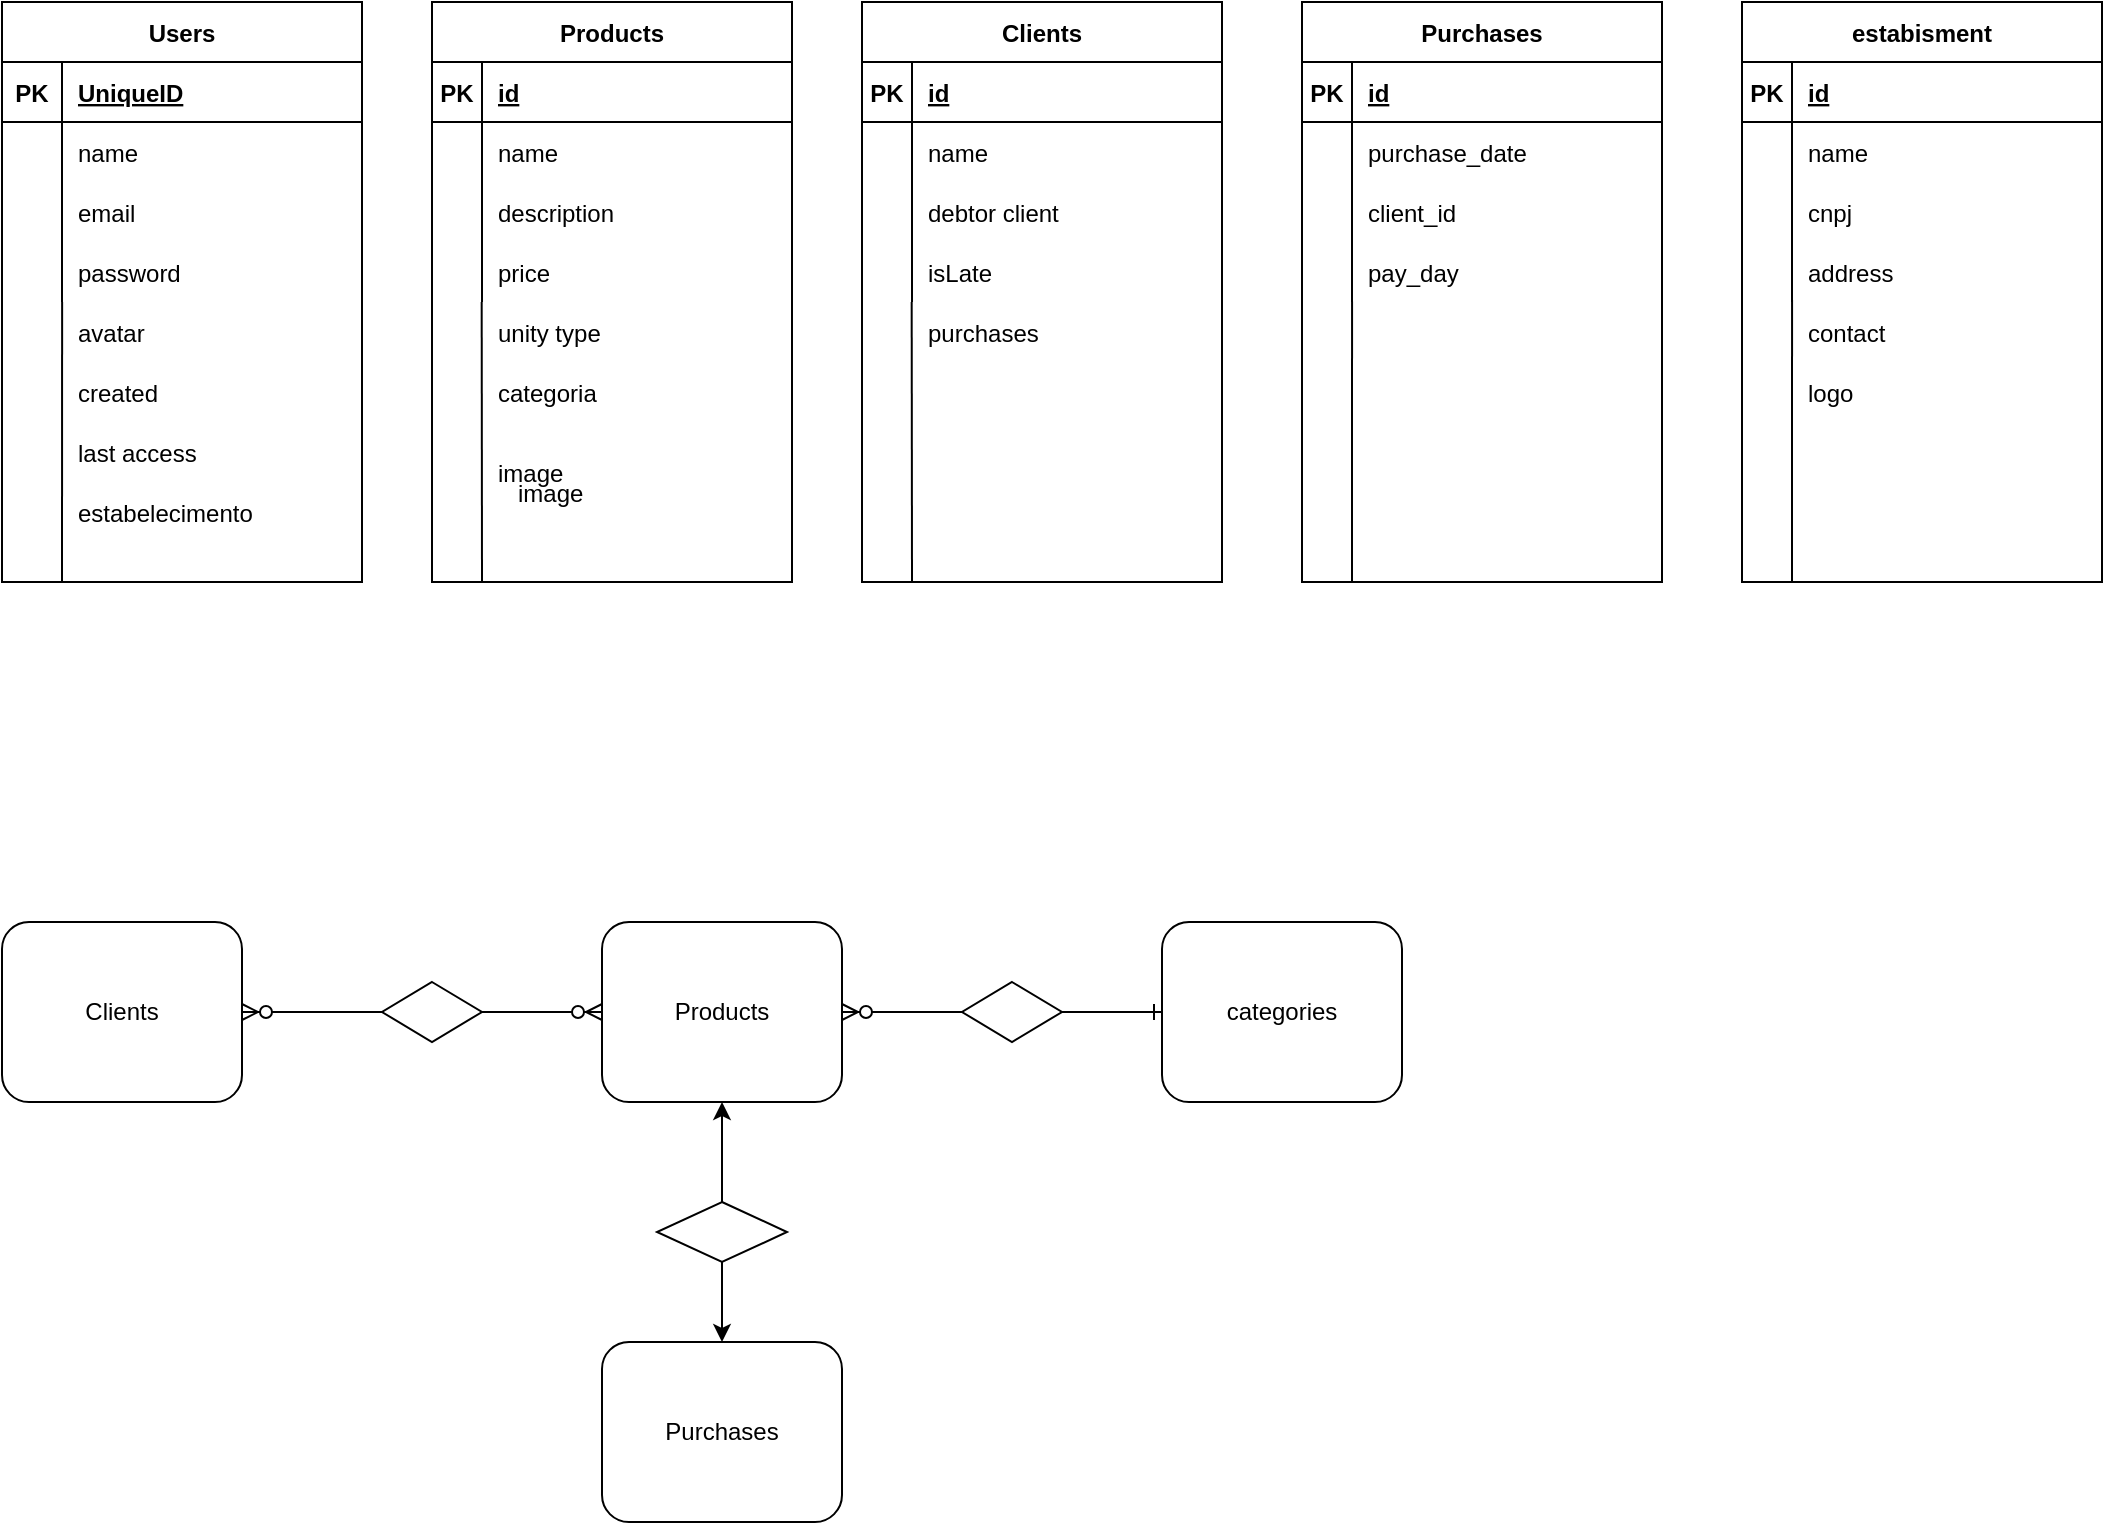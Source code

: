 <mxfile version="17.4.0" type="github">
  <diagram id="A84ny9aG7_mj4CdNk2ZR" name="Page-1">
    <mxGraphModel dx="496" dy="274" grid="1" gridSize="10" guides="1" tooltips="1" connect="1" arrows="1" fold="1" page="1" pageScale="1" pageWidth="850" pageHeight="1100" math="0" shadow="0">
      <root>
        <mxCell id="0" />
        <mxCell id="1" parent="0" />
        <mxCell id="QFmkWgUeq-Is6rvsLXXZ-1" value="Users" style="shape=table;startSize=30;container=1;collapsible=1;childLayout=tableLayout;fixedRows=1;rowLines=0;fontStyle=1;align=center;resizeLast=1;" vertex="1" parent="1">
          <mxGeometry x="120" y="70" width="180" height="290" as="geometry" />
        </mxCell>
        <mxCell id="QFmkWgUeq-Is6rvsLXXZ-2" value="" style="shape=tableRow;horizontal=0;startSize=0;swimlaneHead=0;swimlaneBody=0;fillColor=none;collapsible=0;dropTarget=0;points=[[0,0.5],[1,0.5]];portConstraint=eastwest;top=0;left=0;right=0;bottom=1;" vertex="1" parent="QFmkWgUeq-Is6rvsLXXZ-1">
          <mxGeometry y="30" width="180" height="30" as="geometry" />
        </mxCell>
        <mxCell id="QFmkWgUeq-Is6rvsLXXZ-3" value="PK" style="shape=partialRectangle;connectable=0;fillColor=none;top=0;left=0;bottom=0;right=0;fontStyle=1;overflow=hidden;" vertex="1" parent="QFmkWgUeq-Is6rvsLXXZ-2">
          <mxGeometry width="30" height="30" as="geometry">
            <mxRectangle width="30" height="30" as="alternateBounds" />
          </mxGeometry>
        </mxCell>
        <mxCell id="QFmkWgUeq-Is6rvsLXXZ-4" value="UniqueID" style="shape=partialRectangle;connectable=0;fillColor=none;top=0;left=0;bottom=0;right=0;align=left;spacingLeft=6;fontStyle=5;overflow=hidden;" vertex="1" parent="QFmkWgUeq-Is6rvsLXXZ-2">
          <mxGeometry x="30" width="150" height="30" as="geometry">
            <mxRectangle width="150" height="30" as="alternateBounds" />
          </mxGeometry>
        </mxCell>
        <mxCell id="QFmkWgUeq-Is6rvsLXXZ-5" value="" style="shape=tableRow;horizontal=0;startSize=0;swimlaneHead=0;swimlaneBody=0;fillColor=none;collapsible=0;dropTarget=0;points=[[0,0.5],[1,0.5]];portConstraint=eastwest;top=0;left=0;right=0;bottom=0;" vertex="1" parent="QFmkWgUeq-Is6rvsLXXZ-1">
          <mxGeometry y="60" width="180" height="30" as="geometry" />
        </mxCell>
        <mxCell id="QFmkWgUeq-Is6rvsLXXZ-6" value="" style="shape=partialRectangle;connectable=0;fillColor=none;top=0;left=0;bottom=0;right=0;editable=1;overflow=hidden;" vertex="1" parent="QFmkWgUeq-Is6rvsLXXZ-5">
          <mxGeometry width="30" height="30" as="geometry">
            <mxRectangle width="30" height="30" as="alternateBounds" />
          </mxGeometry>
        </mxCell>
        <mxCell id="QFmkWgUeq-Is6rvsLXXZ-7" value="name" style="shape=partialRectangle;connectable=0;fillColor=none;top=0;left=0;bottom=0;right=0;align=left;spacingLeft=6;overflow=hidden;" vertex="1" parent="QFmkWgUeq-Is6rvsLXXZ-5">
          <mxGeometry x="30" width="150" height="30" as="geometry">
            <mxRectangle width="150" height="30" as="alternateBounds" />
          </mxGeometry>
        </mxCell>
        <mxCell id="QFmkWgUeq-Is6rvsLXXZ-8" value="" style="shape=tableRow;horizontal=0;startSize=0;swimlaneHead=0;swimlaneBody=0;fillColor=none;collapsible=0;dropTarget=0;points=[[0,0.5],[1,0.5]];portConstraint=eastwest;top=0;left=0;right=0;bottom=0;" vertex="1" parent="QFmkWgUeq-Is6rvsLXXZ-1">
          <mxGeometry y="90" width="180" height="30" as="geometry" />
        </mxCell>
        <mxCell id="QFmkWgUeq-Is6rvsLXXZ-9" value="" style="shape=partialRectangle;connectable=0;fillColor=none;top=0;left=0;bottom=0;right=0;editable=1;overflow=hidden;" vertex="1" parent="QFmkWgUeq-Is6rvsLXXZ-8">
          <mxGeometry width="30" height="30" as="geometry">
            <mxRectangle width="30" height="30" as="alternateBounds" />
          </mxGeometry>
        </mxCell>
        <mxCell id="QFmkWgUeq-Is6rvsLXXZ-10" value="email" style="shape=partialRectangle;connectable=0;fillColor=none;top=0;left=0;bottom=0;right=0;align=left;spacingLeft=6;overflow=hidden;" vertex="1" parent="QFmkWgUeq-Is6rvsLXXZ-8">
          <mxGeometry x="30" width="150" height="30" as="geometry">
            <mxRectangle width="150" height="30" as="alternateBounds" />
          </mxGeometry>
        </mxCell>
        <mxCell id="QFmkWgUeq-Is6rvsLXXZ-11" value="" style="shape=tableRow;horizontal=0;startSize=0;swimlaneHead=0;swimlaneBody=0;fillColor=none;collapsible=0;dropTarget=0;points=[[0,0.5],[1,0.5]];portConstraint=eastwest;top=0;left=0;right=0;bottom=0;" vertex="1" parent="QFmkWgUeq-Is6rvsLXXZ-1">
          <mxGeometry y="120" width="180" height="30" as="geometry" />
        </mxCell>
        <mxCell id="QFmkWgUeq-Is6rvsLXXZ-12" value="" style="shape=partialRectangle;connectable=0;fillColor=none;top=0;left=0;bottom=0;right=0;editable=1;overflow=hidden;" vertex="1" parent="QFmkWgUeq-Is6rvsLXXZ-11">
          <mxGeometry width="30" height="30" as="geometry">
            <mxRectangle width="30" height="30" as="alternateBounds" />
          </mxGeometry>
        </mxCell>
        <mxCell id="QFmkWgUeq-Is6rvsLXXZ-13" value="password" style="shape=partialRectangle;connectable=0;fillColor=none;top=0;left=0;bottom=0;right=0;align=left;spacingLeft=6;overflow=hidden;" vertex="1" parent="QFmkWgUeq-Is6rvsLXXZ-11">
          <mxGeometry x="30" width="150" height="30" as="geometry">
            <mxRectangle width="150" height="30" as="alternateBounds" />
          </mxGeometry>
        </mxCell>
        <mxCell id="QFmkWgUeq-Is6rvsLXXZ-14" value="Products" style="shape=table;startSize=30;container=1;collapsible=1;childLayout=tableLayout;fixedRows=1;rowLines=0;fontStyle=1;align=center;resizeLast=1;" vertex="1" parent="1">
          <mxGeometry x="335" y="70" width="180" height="290.0" as="geometry" />
        </mxCell>
        <mxCell id="QFmkWgUeq-Is6rvsLXXZ-15" value="" style="shape=tableRow;horizontal=0;startSize=0;swimlaneHead=0;swimlaneBody=0;fillColor=none;collapsible=0;dropTarget=0;points=[[0,0.5],[1,0.5]];portConstraint=eastwest;top=0;left=0;right=0;bottom=1;" vertex="1" parent="QFmkWgUeq-Is6rvsLXXZ-14">
          <mxGeometry y="30" width="180" height="30" as="geometry" />
        </mxCell>
        <mxCell id="QFmkWgUeq-Is6rvsLXXZ-16" value="PK" style="shape=partialRectangle;connectable=0;fillColor=none;top=0;left=0;bottom=0;right=0;fontStyle=1;overflow=hidden;" vertex="1" parent="QFmkWgUeq-Is6rvsLXXZ-15">
          <mxGeometry width="25" height="30" as="geometry">
            <mxRectangle width="25" height="30" as="alternateBounds" />
          </mxGeometry>
        </mxCell>
        <mxCell id="QFmkWgUeq-Is6rvsLXXZ-17" value="id" style="shape=partialRectangle;connectable=0;fillColor=none;top=0;left=0;bottom=0;right=0;align=left;spacingLeft=6;fontStyle=5;overflow=hidden;" vertex="1" parent="QFmkWgUeq-Is6rvsLXXZ-15">
          <mxGeometry x="25" width="155" height="30" as="geometry">
            <mxRectangle width="155" height="30" as="alternateBounds" />
          </mxGeometry>
        </mxCell>
        <mxCell id="QFmkWgUeq-Is6rvsLXXZ-18" value="" style="shape=tableRow;horizontal=0;startSize=0;swimlaneHead=0;swimlaneBody=0;fillColor=none;collapsible=0;dropTarget=0;points=[[0,0.5],[1,0.5]];portConstraint=eastwest;top=0;left=0;right=0;bottom=0;" vertex="1" parent="QFmkWgUeq-Is6rvsLXXZ-14">
          <mxGeometry y="60" width="180" height="30" as="geometry" />
        </mxCell>
        <mxCell id="QFmkWgUeq-Is6rvsLXXZ-19" value="" style="shape=partialRectangle;connectable=0;fillColor=none;top=0;left=0;bottom=0;right=0;editable=1;overflow=hidden;" vertex="1" parent="QFmkWgUeq-Is6rvsLXXZ-18">
          <mxGeometry width="25" height="30" as="geometry">
            <mxRectangle width="25" height="30" as="alternateBounds" />
          </mxGeometry>
        </mxCell>
        <mxCell id="QFmkWgUeq-Is6rvsLXXZ-20" value="name" style="shape=partialRectangle;connectable=0;fillColor=none;top=0;left=0;bottom=0;right=0;align=left;spacingLeft=6;overflow=hidden;" vertex="1" parent="QFmkWgUeq-Is6rvsLXXZ-18">
          <mxGeometry x="25" width="155" height="30" as="geometry">
            <mxRectangle width="155" height="30" as="alternateBounds" />
          </mxGeometry>
        </mxCell>
        <mxCell id="QFmkWgUeq-Is6rvsLXXZ-21" value="" style="shape=tableRow;horizontal=0;startSize=0;swimlaneHead=0;swimlaneBody=0;fillColor=none;collapsible=0;dropTarget=0;points=[[0,0.5],[1,0.5]];portConstraint=eastwest;top=0;left=0;right=0;bottom=0;" vertex="1" parent="QFmkWgUeq-Is6rvsLXXZ-14">
          <mxGeometry y="90" width="180" height="30" as="geometry" />
        </mxCell>
        <mxCell id="QFmkWgUeq-Is6rvsLXXZ-22" value="" style="shape=partialRectangle;connectable=0;fillColor=none;top=0;left=0;bottom=0;right=0;editable=1;overflow=hidden;" vertex="1" parent="QFmkWgUeq-Is6rvsLXXZ-21">
          <mxGeometry width="25" height="30" as="geometry">
            <mxRectangle width="25" height="30" as="alternateBounds" />
          </mxGeometry>
        </mxCell>
        <mxCell id="QFmkWgUeq-Is6rvsLXXZ-23" value="description" style="shape=partialRectangle;connectable=0;fillColor=none;top=0;left=0;bottom=0;right=0;align=left;spacingLeft=6;overflow=hidden;" vertex="1" parent="QFmkWgUeq-Is6rvsLXXZ-21">
          <mxGeometry x="25" width="155" height="30" as="geometry">
            <mxRectangle width="155" height="30" as="alternateBounds" />
          </mxGeometry>
        </mxCell>
        <mxCell id="QFmkWgUeq-Is6rvsLXXZ-24" value="" style="shape=tableRow;horizontal=0;startSize=0;swimlaneHead=0;swimlaneBody=0;fillColor=none;collapsible=0;dropTarget=0;points=[[0,0.5],[1,0.5]];portConstraint=eastwest;top=0;left=0;right=0;bottom=0;" vertex="1" parent="QFmkWgUeq-Is6rvsLXXZ-14">
          <mxGeometry y="120" width="180" height="30" as="geometry" />
        </mxCell>
        <mxCell id="QFmkWgUeq-Is6rvsLXXZ-25" value="" style="shape=partialRectangle;connectable=0;fillColor=none;top=0;left=0;bottom=0;right=0;editable=1;overflow=hidden;" vertex="1" parent="QFmkWgUeq-Is6rvsLXXZ-24">
          <mxGeometry width="25" height="30" as="geometry">
            <mxRectangle width="25" height="30" as="alternateBounds" />
          </mxGeometry>
        </mxCell>
        <mxCell id="QFmkWgUeq-Is6rvsLXXZ-26" value="price" style="shape=partialRectangle;connectable=0;fillColor=none;top=0;left=0;bottom=0;right=0;align=left;spacingLeft=6;overflow=hidden;" vertex="1" parent="QFmkWgUeq-Is6rvsLXXZ-24">
          <mxGeometry x="25" width="155" height="30" as="geometry">
            <mxRectangle width="155" height="30" as="alternateBounds" />
          </mxGeometry>
        </mxCell>
        <mxCell id="QFmkWgUeq-Is6rvsLXXZ-40" value="" style="endArrow=none;html=1;rounded=0;entryX=0.167;entryY=1;entryDx=0;entryDy=0;entryPerimeter=0;" edge="1" parent="1" target="QFmkWgUeq-Is6rvsLXXZ-11">
          <mxGeometry width="50" height="50" relative="1" as="geometry">
            <mxPoint x="150" y="360" as="sourcePoint" />
            <mxPoint x="180" y="230" as="targetPoint" />
          </mxGeometry>
        </mxCell>
        <mxCell id="QFmkWgUeq-Is6rvsLXXZ-68" value="avatar" style="shape=partialRectangle;connectable=0;fillColor=none;top=0;left=0;bottom=0;right=0;align=left;spacingLeft=6;overflow=hidden;" vertex="1" parent="1">
          <mxGeometry x="150" y="220" width="150" height="30" as="geometry">
            <mxRectangle width="150" height="30" as="alternateBounds" />
          </mxGeometry>
        </mxCell>
        <mxCell id="QFmkWgUeq-Is6rvsLXXZ-69" value="created" style="shape=partialRectangle;connectable=0;fillColor=none;top=0;left=0;bottom=0;right=0;align=left;spacingLeft=6;overflow=hidden;" vertex="1" parent="1">
          <mxGeometry x="150" y="250" width="150" height="30" as="geometry">
            <mxRectangle width="150" height="30" as="alternateBounds" />
          </mxGeometry>
        </mxCell>
        <mxCell id="QFmkWgUeq-Is6rvsLXXZ-70" value="last access" style="shape=partialRectangle;connectable=0;fillColor=none;top=0;left=0;bottom=0;right=0;align=left;spacingLeft=6;overflow=hidden;" vertex="1" parent="1">
          <mxGeometry x="150" y="280" width="150" height="30" as="geometry">
            <mxRectangle width="150" height="30" as="alternateBounds" />
          </mxGeometry>
        </mxCell>
        <mxCell id="QFmkWgUeq-Is6rvsLXXZ-71" value="estabelecimento" style="shape=partialRectangle;connectable=0;fillColor=none;top=0;left=0;bottom=0;right=0;align=left;spacingLeft=6;overflow=hidden;" vertex="1" parent="1">
          <mxGeometry x="150" y="310" width="150" height="30" as="geometry">
            <mxRectangle width="150" height="30" as="alternateBounds" />
          </mxGeometry>
        </mxCell>
        <mxCell id="QFmkWgUeq-Is6rvsLXXZ-73" value="" style="endArrow=none;html=1;rounded=0;entryX=0.138;entryY=1;entryDx=0;entryDy=0;entryPerimeter=0;" edge="1" parent="1" target="QFmkWgUeq-Is6rvsLXXZ-24">
          <mxGeometry width="50" height="50" relative="1" as="geometry">
            <mxPoint x="360" y="360" as="sourcePoint" />
            <mxPoint x="550" y="240" as="targetPoint" />
          </mxGeometry>
        </mxCell>
        <mxCell id="QFmkWgUeq-Is6rvsLXXZ-74" value="unity type" style="shape=partialRectangle;connectable=0;fillColor=none;top=0;left=0;bottom=0;right=0;align=left;spacingLeft=6;overflow=hidden;" vertex="1" parent="1">
          <mxGeometry x="360" y="220" width="155" height="30" as="geometry">
            <mxRectangle width="155" height="30" as="alternateBounds" />
          </mxGeometry>
        </mxCell>
        <mxCell id="QFmkWgUeq-Is6rvsLXXZ-75" value="categoria" style="shape=partialRectangle;connectable=0;fillColor=none;top=0;left=0;bottom=0;right=0;align=left;spacingLeft=6;overflow=hidden;" vertex="1" parent="1">
          <mxGeometry x="360" y="250" width="155" height="30" as="geometry">
            <mxRectangle width="155" height="30" as="alternateBounds" />
          </mxGeometry>
        </mxCell>
        <mxCell id="QFmkWgUeq-Is6rvsLXXZ-76" value="image" style="shape=partialRectangle;connectable=0;fillColor=none;top=0;left=0;bottom=0;right=0;align=left;spacingLeft=6;overflow=hidden;" vertex="1" parent="1">
          <mxGeometry x="360" y="290" width="155" height="30" as="geometry">
            <mxRectangle width="155" height="30" as="alternateBounds" />
          </mxGeometry>
        </mxCell>
        <mxCell id="QFmkWgUeq-Is6rvsLXXZ-78" value="Clients" style="shape=table;startSize=30;container=1;collapsible=1;childLayout=tableLayout;fixedRows=1;rowLines=0;fontStyle=1;align=center;resizeLast=1;" vertex="1" parent="1">
          <mxGeometry x="550" y="70" width="180" height="290.0" as="geometry" />
        </mxCell>
        <mxCell id="QFmkWgUeq-Is6rvsLXXZ-79" value="" style="shape=tableRow;horizontal=0;startSize=0;swimlaneHead=0;swimlaneBody=0;fillColor=none;collapsible=0;dropTarget=0;points=[[0,0.5],[1,0.5]];portConstraint=eastwest;top=0;left=0;right=0;bottom=1;" vertex="1" parent="QFmkWgUeq-Is6rvsLXXZ-78">
          <mxGeometry y="30" width="180" height="30" as="geometry" />
        </mxCell>
        <mxCell id="QFmkWgUeq-Is6rvsLXXZ-80" value="PK" style="shape=partialRectangle;connectable=0;fillColor=none;top=0;left=0;bottom=0;right=0;fontStyle=1;overflow=hidden;" vertex="1" parent="QFmkWgUeq-Is6rvsLXXZ-79">
          <mxGeometry width="25" height="30" as="geometry">
            <mxRectangle width="25" height="30" as="alternateBounds" />
          </mxGeometry>
        </mxCell>
        <mxCell id="QFmkWgUeq-Is6rvsLXXZ-81" value="id" style="shape=partialRectangle;connectable=0;fillColor=none;top=0;left=0;bottom=0;right=0;align=left;spacingLeft=6;fontStyle=5;overflow=hidden;" vertex="1" parent="QFmkWgUeq-Is6rvsLXXZ-79">
          <mxGeometry x="25" width="155" height="30" as="geometry">
            <mxRectangle width="155" height="30" as="alternateBounds" />
          </mxGeometry>
        </mxCell>
        <mxCell id="QFmkWgUeq-Is6rvsLXXZ-82" value="" style="shape=tableRow;horizontal=0;startSize=0;swimlaneHead=0;swimlaneBody=0;fillColor=none;collapsible=0;dropTarget=0;points=[[0,0.5],[1,0.5]];portConstraint=eastwest;top=0;left=0;right=0;bottom=0;" vertex="1" parent="QFmkWgUeq-Is6rvsLXXZ-78">
          <mxGeometry y="60" width="180" height="30" as="geometry" />
        </mxCell>
        <mxCell id="QFmkWgUeq-Is6rvsLXXZ-83" value="" style="shape=partialRectangle;connectable=0;fillColor=none;top=0;left=0;bottom=0;right=0;editable=1;overflow=hidden;" vertex="1" parent="QFmkWgUeq-Is6rvsLXXZ-82">
          <mxGeometry width="25" height="30" as="geometry">
            <mxRectangle width="25" height="30" as="alternateBounds" />
          </mxGeometry>
        </mxCell>
        <mxCell id="QFmkWgUeq-Is6rvsLXXZ-84" value="name" style="shape=partialRectangle;connectable=0;fillColor=none;top=0;left=0;bottom=0;right=0;align=left;spacingLeft=6;overflow=hidden;" vertex="1" parent="QFmkWgUeq-Is6rvsLXXZ-82">
          <mxGeometry x="25" width="155" height="30" as="geometry">
            <mxRectangle width="155" height="30" as="alternateBounds" />
          </mxGeometry>
        </mxCell>
        <mxCell id="QFmkWgUeq-Is6rvsLXXZ-85" value="" style="shape=tableRow;horizontal=0;startSize=0;swimlaneHead=0;swimlaneBody=0;fillColor=none;collapsible=0;dropTarget=0;points=[[0,0.5],[1,0.5]];portConstraint=eastwest;top=0;left=0;right=0;bottom=0;" vertex="1" parent="QFmkWgUeq-Is6rvsLXXZ-78">
          <mxGeometry y="90" width="180" height="30" as="geometry" />
        </mxCell>
        <mxCell id="QFmkWgUeq-Is6rvsLXXZ-86" value="" style="shape=partialRectangle;connectable=0;fillColor=none;top=0;left=0;bottom=0;right=0;editable=1;overflow=hidden;" vertex="1" parent="QFmkWgUeq-Is6rvsLXXZ-85">
          <mxGeometry width="25" height="30" as="geometry">
            <mxRectangle width="25" height="30" as="alternateBounds" />
          </mxGeometry>
        </mxCell>
        <mxCell id="QFmkWgUeq-Is6rvsLXXZ-87" value="debtor client" style="shape=partialRectangle;connectable=0;fillColor=none;top=0;left=0;bottom=0;right=0;align=left;spacingLeft=6;overflow=hidden;" vertex="1" parent="QFmkWgUeq-Is6rvsLXXZ-85">
          <mxGeometry x="25" width="155" height="30" as="geometry">
            <mxRectangle width="155" height="30" as="alternateBounds" />
          </mxGeometry>
        </mxCell>
        <mxCell id="QFmkWgUeq-Is6rvsLXXZ-88" value="" style="shape=tableRow;horizontal=0;startSize=0;swimlaneHead=0;swimlaneBody=0;fillColor=none;collapsible=0;dropTarget=0;points=[[0,0.5],[1,0.5]];portConstraint=eastwest;top=0;left=0;right=0;bottom=0;" vertex="1" parent="QFmkWgUeq-Is6rvsLXXZ-78">
          <mxGeometry y="120" width="180" height="30" as="geometry" />
        </mxCell>
        <mxCell id="QFmkWgUeq-Is6rvsLXXZ-89" value="" style="shape=partialRectangle;connectable=0;fillColor=none;top=0;left=0;bottom=0;right=0;editable=1;overflow=hidden;" vertex="1" parent="QFmkWgUeq-Is6rvsLXXZ-88">
          <mxGeometry width="25" height="30" as="geometry">
            <mxRectangle width="25" height="30" as="alternateBounds" />
          </mxGeometry>
        </mxCell>
        <mxCell id="QFmkWgUeq-Is6rvsLXXZ-90" value="isLate" style="shape=partialRectangle;connectable=0;fillColor=none;top=0;left=0;bottom=0;right=0;align=left;spacingLeft=6;overflow=hidden;" vertex="1" parent="QFmkWgUeq-Is6rvsLXXZ-88">
          <mxGeometry x="25" width="155" height="30" as="geometry">
            <mxRectangle width="155" height="30" as="alternateBounds" />
          </mxGeometry>
        </mxCell>
        <mxCell id="QFmkWgUeq-Is6rvsLXXZ-91" value="" style="endArrow=none;html=1;rounded=0;entryX=0.138;entryY=1;entryDx=0;entryDy=0;entryPerimeter=0;" edge="1" parent="1" target="QFmkWgUeq-Is6rvsLXXZ-88">
          <mxGeometry width="50" height="50" relative="1" as="geometry">
            <mxPoint x="575" y="360" as="sourcePoint" />
            <mxPoint x="550" y="240" as="targetPoint" />
          </mxGeometry>
        </mxCell>
        <mxCell id="QFmkWgUeq-Is6rvsLXXZ-92" value="image" style="shape=partialRectangle;connectable=0;fillColor=none;top=0;left=0;bottom=0;right=0;align=left;spacingLeft=6;overflow=hidden;" vertex="1" parent="1">
          <mxGeometry x="370" y="300" width="155" height="30" as="geometry">
            <mxRectangle width="155" height="30" as="alternateBounds" />
          </mxGeometry>
        </mxCell>
        <mxCell id="QFmkWgUeq-Is6rvsLXXZ-95" value="purchases" style="shape=partialRectangle;connectable=0;fillColor=none;top=0;left=0;bottom=0;right=0;align=left;spacingLeft=6;overflow=hidden;" vertex="1" parent="1">
          <mxGeometry x="575" y="220" width="155" height="30" as="geometry">
            <mxRectangle width="155" height="30" as="alternateBounds" />
          </mxGeometry>
        </mxCell>
        <mxCell id="QFmkWgUeq-Is6rvsLXXZ-96" value="Purchases" style="shape=table;startSize=30;container=1;collapsible=1;childLayout=tableLayout;fixedRows=1;rowLines=0;fontStyle=1;align=center;resizeLast=1;" vertex="1" parent="1">
          <mxGeometry x="770" y="70" width="180" height="290.0" as="geometry" />
        </mxCell>
        <mxCell id="QFmkWgUeq-Is6rvsLXXZ-97" value="" style="shape=tableRow;horizontal=0;startSize=0;swimlaneHead=0;swimlaneBody=0;fillColor=none;collapsible=0;dropTarget=0;points=[[0,0.5],[1,0.5]];portConstraint=eastwest;top=0;left=0;right=0;bottom=1;" vertex="1" parent="QFmkWgUeq-Is6rvsLXXZ-96">
          <mxGeometry y="30" width="180" height="30" as="geometry" />
        </mxCell>
        <mxCell id="QFmkWgUeq-Is6rvsLXXZ-98" value="PK" style="shape=partialRectangle;connectable=0;fillColor=none;top=0;left=0;bottom=0;right=0;fontStyle=1;overflow=hidden;" vertex="1" parent="QFmkWgUeq-Is6rvsLXXZ-97">
          <mxGeometry width="25" height="30" as="geometry">
            <mxRectangle width="25" height="30" as="alternateBounds" />
          </mxGeometry>
        </mxCell>
        <mxCell id="QFmkWgUeq-Is6rvsLXXZ-99" value="id" style="shape=partialRectangle;connectable=0;fillColor=none;top=0;left=0;bottom=0;right=0;align=left;spacingLeft=6;fontStyle=5;overflow=hidden;" vertex="1" parent="QFmkWgUeq-Is6rvsLXXZ-97">
          <mxGeometry x="25" width="155" height="30" as="geometry">
            <mxRectangle width="155" height="30" as="alternateBounds" />
          </mxGeometry>
        </mxCell>
        <mxCell id="QFmkWgUeq-Is6rvsLXXZ-100" value="" style="shape=tableRow;horizontal=0;startSize=0;swimlaneHead=0;swimlaneBody=0;fillColor=none;collapsible=0;dropTarget=0;points=[[0,0.5],[1,0.5]];portConstraint=eastwest;top=0;left=0;right=0;bottom=0;" vertex="1" parent="QFmkWgUeq-Is6rvsLXXZ-96">
          <mxGeometry y="60" width="180" height="30" as="geometry" />
        </mxCell>
        <mxCell id="QFmkWgUeq-Is6rvsLXXZ-101" value="" style="shape=partialRectangle;connectable=0;fillColor=none;top=0;left=0;bottom=0;right=0;editable=1;overflow=hidden;" vertex="1" parent="QFmkWgUeq-Is6rvsLXXZ-100">
          <mxGeometry width="25" height="30" as="geometry">
            <mxRectangle width="25" height="30" as="alternateBounds" />
          </mxGeometry>
        </mxCell>
        <mxCell id="QFmkWgUeq-Is6rvsLXXZ-102" value="purchase_date" style="shape=partialRectangle;connectable=0;fillColor=none;top=0;left=0;bottom=0;right=0;align=left;spacingLeft=6;overflow=hidden;" vertex="1" parent="QFmkWgUeq-Is6rvsLXXZ-100">
          <mxGeometry x="25" width="155" height="30" as="geometry">
            <mxRectangle width="155" height="30" as="alternateBounds" />
          </mxGeometry>
        </mxCell>
        <mxCell id="QFmkWgUeq-Is6rvsLXXZ-103" value="" style="shape=tableRow;horizontal=0;startSize=0;swimlaneHead=0;swimlaneBody=0;fillColor=none;collapsible=0;dropTarget=0;points=[[0,0.5],[1,0.5]];portConstraint=eastwest;top=0;left=0;right=0;bottom=0;" vertex="1" parent="QFmkWgUeq-Is6rvsLXXZ-96">
          <mxGeometry y="90" width="180" height="30" as="geometry" />
        </mxCell>
        <mxCell id="QFmkWgUeq-Is6rvsLXXZ-104" value="" style="shape=partialRectangle;connectable=0;fillColor=none;top=0;left=0;bottom=0;right=0;editable=1;overflow=hidden;" vertex="1" parent="QFmkWgUeq-Is6rvsLXXZ-103">
          <mxGeometry width="25" height="30" as="geometry">
            <mxRectangle width="25" height="30" as="alternateBounds" />
          </mxGeometry>
        </mxCell>
        <mxCell id="QFmkWgUeq-Is6rvsLXXZ-105" value="client_id" style="shape=partialRectangle;connectable=0;fillColor=none;top=0;left=0;bottom=0;right=0;align=left;spacingLeft=6;overflow=hidden;" vertex="1" parent="QFmkWgUeq-Is6rvsLXXZ-103">
          <mxGeometry x="25" width="155" height="30" as="geometry">
            <mxRectangle width="155" height="30" as="alternateBounds" />
          </mxGeometry>
        </mxCell>
        <mxCell id="QFmkWgUeq-Is6rvsLXXZ-106" value="" style="shape=tableRow;horizontal=0;startSize=0;swimlaneHead=0;swimlaneBody=0;fillColor=none;collapsible=0;dropTarget=0;points=[[0,0.5],[1,0.5]];portConstraint=eastwest;top=0;left=0;right=0;bottom=0;" vertex="1" parent="QFmkWgUeq-Is6rvsLXXZ-96">
          <mxGeometry y="120" width="180" height="30" as="geometry" />
        </mxCell>
        <mxCell id="QFmkWgUeq-Is6rvsLXXZ-107" value="" style="shape=partialRectangle;connectable=0;fillColor=none;top=0;left=0;bottom=0;right=0;editable=1;overflow=hidden;" vertex="1" parent="QFmkWgUeq-Is6rvsLXXZ-106">
          <mxGeometry width="25" height="30" as="geometry">
            <mxRectangle width="25" height="30" as="alternateBounds" />
          </mxGeometry>
        </mxCell>
        <mxCell id="QFmkWgUeq-Is6rvsLXXZ-108" value="pay_day" style="shape=partialRectangle;connectable=0;fillColor=none;top=0;left=0;bottom=0;right=0;align=left;spacingLeft=6;overflow=hidden;" vertex="1" parent="QFmkWgUeq-Is6rvsLXXZ-106">
          <mxGeometry x="25" width="155" height="30" as="geometry">
            <mxRectangle width="155" height="30" as="alternateBounds" />
          </mxGeometry>
        </mxCell>
        <mxCell id="QFmkWgUeq-Is6rvsLXXZ-109" value="" style="endArrow=none;html=1;rounded=0;entryX=0.139;entryY=0.993;entryDx=0;entryDy=0;entryPerimeter=0;" edge="1" parent="1" target="QFmkWgUeq-Is6rvsLXXZ-106">
          <mxGeometry width="50" height="50" relative="1" as="geometry">
            <mxPoint x="795" y="360" as="sourcePoint" />
            <mxPoint x="790.0" y="220" as="targetPoint" />
          </mxGeometry>
        </mxCell>
        <mxCell id="QFmkWgUeq-Is6rvsLXXZ-110" value="estabisment" style="shape=table;startSize=30;container=1;collapsible=1;childLayout=tableLayout;fixedRows=1;rowLines=0;fontStyle=1;align=center;resizeLast=1;" vertex="1" parent="1">
          <mxGeometry x="990" y="70" width="180" height="290.0" as="geometry" />
        </mxCell>
        <mxCell id="QFmkWgUeq-Is6rvsLXXZ-111" value="" style="shape=tableRow;horizontal=0;startSize=0;swimlaneHead=0;swimlaneBody=0;fillColor=none;collapsible=0;dropTarget=0;points=[[0,0.5],[1,0.5]];portConstraint=eastwest;top=0;left=0;right=0;bottom=1;" vertex="1" parent="QFmkWgUeq-Is6rvsLXXZ-110">
          <mxGeometry y="30" width="180" height="30" as="geometry" />
        </mxCell>
        <mxCell id="QFmkWgUeq-Is6rvsLXXZ-112" value="PK" style="shape=partialRectangle;connectable=0;fillColor=none;top=0;left=0;bottom=0;right=0;fontStyle=1;overflow=hidden;" vertex="1" parent="QFmkWgUeq-Is6rvsLXXZ-111">
          <mxGeometry width="25" height="30" as="geometry">
            <mxRectangle width="25" height="30" as="alternateBounds" />
          </mxGeometry>
        </mxCell>
        <mxCell id="QFmkWgUeq-Is6rvsLXXZ-113" value="id" style="shape=partialRectangle;connectable=0;fillColor=none;top=0;left=0;bottom=0;right=0;align=left;spacingLeft=6;fontStyle=5;overflow=hidden;" vertex="1" parent="QFmkWgUeq-Is6rvsLXXZ-111">
          <mxGeometry x="25" width="155" height="30" as="geometry">
            <mxRectangle width="155" height="30" as="alternateBounds" />
          </mxGeometry>
        </mxCell>
        <mxCell id="QFmkWgUeq-Is6rvsLXXZ-114" value="" style="shape=tableRow;horizontal=0;startSize=0;swimlaneHead=0;swimlaneBody=0;fillColor=none;collapsible=0;dropTarget=0;points=[[0,0.5],[1,0.5]];portConstraint=eastwest;top=0;left=0;right=0;bottom=0;" vertex="1" parent="QFmkWgUeq-Is6rvsLXXZ-110">
          <mxGeometry y="60" width="180" height="30" as="geometry" />
        </mxCell>
        <mxCell id="QFmkWgUeq-Is6rvsLXXZ-115" value="" style="shape=partialRectangle;connectable=0;fillColor=none;top=0;left=0;bottom=0;right=0;editable=1;overflow=hidden;" vertex="1" parent="QFmkWgUeq-Is6rvsLXXZ-114">
          <mxGeometry width="25" height="30" as="geometry">
            <mxRectangle width="25" height="30" as="alternateBounds" />
          </mxGeometry>
        </mxCell>
        <mxCell id="QFmkWgUeq-Is6rvsLXXZ-116" value="name" style="shape=partialRectangle;connectable=0;fillColor=none;top=0;left=0;bottom=0;right=0;align=left;spacingLeft=6;overflow=hidden;" vertex="1" parent="QFmkWgUeq-Is6rvsLXXZ-114">
          <mxGeometry x="25" width="155" height="30" as="geometry">
            <mxRectangle width="155" height="30" as="alternateBounds" />
          </mxGeometry>
        </mxCell>
        <mxCell id="QFmkWgUeq-Is6rvsLXXZ-117" value="" style="shape=tableRow;horizontal=0;startSize=0;swimlaneHead=0;swimlaneBody=0;fillColor=none;collapsible=0;dropTarget=0;points=[[0,0.5],[1,0.5]];portConstraint=eastwest;top=0;left=0;right=0;bottom=0;" vertex="1" parent="QFmkWgUeq-Is6rvsLXXZ-110">
          <mxGeometry y="90" width="180" height="30" as="geometry" />
        </mxCell>
        <mxCell id="QFmkWgUeq-Is6rvsLXXZ-118" value="" style="shape=partialRectangle;connectable=0;fillColor=none;top=0;left=0;bottom=0;right=0;editable=1;overflow=hidden;" vertex="1" parent="QFmkWgUeq-Is6rvsLXXZ-117">
          <mxGeometry width="25" height="30" as="geometry">
            <mxRectangle width="25" height="30" as="alternateBounds" />
          </mxGeometry>
        </mxCell>
        <mxCell id="QFmkWgUeq-Is6rvsLXXZ-119" value="cnpj" style="shape=partialRectangle;connectable=0;fillColor=none;top=0;left=0;bottom=0;right=0;align=left;spacingLeft=6;overflow=hidden;" vertex="1" parent="QFmkWgUeq-Is6rvsLXXZ-117">
          <mxGeometry x="25" width="155" height="30" as="geometry">
            <mxRectangle width="155" height="30" as="alternateBounds" />
          </mxGeometry>
        </mxCell>
        <mxCell id="QFmkWgUeq-Is6rvsLXXZ-120" value="" style="shape=tableRow;horizontal=0;startSize=0;swimlaneHead=0;swimlaneBody=0;fillColor=none;collapsible=0;dropTarget=0;points=[[0,0.5],[1,0.5]];portConstraint=eastwest;top=0;left=0;right=0;bottom=0;" vertex="1" parent="QFmkWgUeq-Is6rvsLXXZ-110">
          <mxGeometry y="120" width="180" height="30" as="geometry" />
        </mxCell>
        <mxCell id="QFmkWgUeq-Is6rvsLXXZ-121" value="" style="shape=partialRectangle;connectable=0;fillColor=none;top=0;left=0;bottom=0;right=0;editable=1;overflow=hidden;" vertex="1" parent="QFmkWgUeq-Is6rvsLXXZ-120">
          <mxGeometry width="25" height="30" as="geometry">
            <mxRectangle width="25" height="30" as="alternateBounds" />
          </mxGeometry>
        </mxCell>
        <mxCell id="QFmkWgUeq-Is6rvsLXXZ-122" value="address" style="shape=partialRectangle;connectable=0;fillColor=none;top=0;left=0;bottom=0;right=0;align=left;spacingLeft=6;overflow=hidden;" vertex="1" parent="QFmkWgUeq-Is6rvsLXXZ-120">
          <mxGeometry x="25" width="155" height="30" as="geometry">
            <mxRectangle width="155" height="30" as="alternateBounds" />
          </mxGeometry>
        </mxCell>
        <mxCell id="QFmkWgUeq-Is6rvsLXXZ-123" value="" style="endArrow=none;html=1;rounded=0;entryX=0.139;entryY=0.967;entryDx=0;entryDy=0;entryPerimeter=0;" edge="1" parent="1" target="QFmkWgUeq-Is6rvsLXXZ-120">
          <mxGeometry width="50" height="50" relative="1" as="geometry">
            <mxPoint x="1015" y="360" as="sourcePoint" />
            <mxPoint x="1010.02" y="219.79" as="targetPoint" />
          </mxGeometry>
        </mxCell>
        <mxCell id="QFmkWgUeq-Is6rvsLXXZ-124" value="contact" style="shape=partialRectangle;connectable=0;fillColor=none;top=0;left=0;bottom=0;right=0;align=left;spacingLeft=6;overflow=hidden;" vertex="1" parent="1">
          <mxGeometry x="1015" y="220" width="155" height="30" as="geometry">
            <mxRectangle width="155" height="30" as="alternateBounds" />
          </mxGeometry>
        </mxCell>
        <mxCell id="QFmkWgUeq-Is6rvsLXXZ-125" value="logo" style="shape=partialRectangle;connectable=0;fillColor=none;top=0;left=0;bottom=0;right=0;align=left;spacingLeft=6;overflow=hidden;" vertex="1" parent="1">
          <mxGeometry x="1015" y="250" width="155" height="30" as="geometry">
            <mxRectangle width="155" height="30" as="alternateBounds" />
          </mxGeometry>
        </mxCell>
        <mxCell id="QFmkWgUeq-Is6rvsLXXZ-127" value="Clients" style="rounded=1;whiteSpace=wrap;html=1;" vertex="1" parent="1">
          <mxGeometry x="120" y="530" width="120" height="90" as="geometry" />
        </mxCell>
        <mxCell id="QFmkWgUeq-Is6rvsLXXZ-128" value="Products" style="rounded=1;whiteSpace=wrap;html=1;" vertex="1" parent="1">
          <mxGeometry x="420" y="530" width="120" height="90" as="geometry" />
        </mxCell>
        <mxCell id="QFmkWgUeq-Is6rvsLXXZ-129" value="" style="rhombus;whiteSpace=wrap;html=1;" vertex="1" parent="1">
          <mxGeometry x="310" y="560" width="50" height="30" as="geometry" />
        </mxCell>
        <mxCell id="QFmkWgUeq-Is6rvsLXXZ-138" value="" style="edgeStyle=entityRelationEdgeStyle;fontSize=12;html=1;endArrow=ERzeroToMany;endFill=1;rounded=0;exitX=1;exitY=0.5;exitDx=0;exitDy=0;entryX=0;entryY=0.5;entryDx=0;entryDy=0;" edge="1" parent="1" source="QFmkWgUeq-Is6rvsLXXZ-129" target="QFmkWgUeq-Is6rvsLXXZ-128">
          <mxGeometry width="100" height="100" relative="1" as="geometry">
            <mxPoint x="310" y="650" as="sourcePoint" />
            <mxPoint x="410" y="550" as="targetPoint" />
          </mxGeometry>
        </mxCell>
        <mxCell id="QFmkWgUeq-Is6rvsLXXZ-139" value="" style="edgeStyle=entityRelationEdgeStyle;fontSize=12;html=1;endArrow=ERzeroToMany;endFill=1;rounded=0;exitX=0;exitY=0.5;exitDx=0;exitDy=0;entryX=1;entryY=0.5;entryDx=0;entryDy=0;" edge="1" parent="1" source="QFmkWgUeq-Is6rvsLXXZ-129" target="QFmkWgUeq-Is6rvsLXXZ-127">
          <mxGeometry width="100" height="100" relative="1" as="geometry">
            <mxPoint x="310" y="620" as="sourcePoint" />
            <mxPoint x="380" y="620" as="targetPoint" />
          </mxGeometry>
        </mxCell>
        <mxCell id="QFmkWgUeq-Is6rvsLXXZ-144" value="categories" style="rounded=1;whiteSpace=wrap;html=1;" vertex="1" parent="1">
          <mxGeometry x="700" y="530" width="120" height="90" as="geometry" />
        </mxCell>
        <mxCell id="QFmkWgUeq-Is6rvsLXXZ-151" value="" style="rhombus;whiteSpace=wrap;html=1;" vertex="1" parent="1">
          <mxGeometry x="600" y="560" width="50" height="30" as="geometry" />
        </mxCell>
        <mxCell id="QFmkWgUeq-Is6rvsLXXZ-152" value="" style="edgeStyle=entityRelationEdgeStyle;fontSize=12;html=1;endArrow=ERzeroToMany;endFill=1;rounded=0;exitX=0;exitY=0.5;exitDx=0;exitDy=0;entryX=1;entryY=0.5;entryDx=0;entryDy=0;" edge="1" parent="1" source="QFmkWgUeq-Is6rvsLXXZ-151" target="QFmkWgUeq-Is6rvsLXXZ-128">
          <mxGeometry width="100" height="100" relative="1" as="geometry">
            <mxPoint x="650" y="574.52" as="sourcePoint" />
            <mxPoint x="710.0" y="574.52" as="targetPoint" />
          </mxGeometry>
        </mxCell>
        <mxCell id="QFmkWgUeq-Is6rvsLXXZ-153" value="" style="edgeStyle=entityRelationEdgeStyle;fontSize=12;html=1;endArrow=ERone;endFill=1;rounded=0;entryX=0;entryY=0.5;entryDx=0;entryDy=0;exitX=1;exitY=0.5;exitDx=0;exitDy=0;" edge="1" parent="1" source="QFmkWgUeq-Is6rvsLXXZ-151" target="QFmkWgUeq-Is6rvsLXXZ-144">
          <mxGeometry width="100" height="100" relative="1" as="geometry">
            <mxPoint x="550" y="630" as="sourcePoint" />
            <mxPoint x="650" y="530" as="targetPoint" />
          </mxGeometry>
        </mxCell>
        <mxCell id="QFmkWgUeq-Is6rvsLXXZ-154" value="Purchases" style="rounded=1;whiteSpace=wrap;html=1;" vertex="1" parent="1">
          <mxGeometry x="420" y="740" width="120" height="90" as="geometry" />
        </mxCell>
        <mxCell id="QFmkWgUeq-Is6rvsLXXZ-165" style="edgeStyle=orthogonalEdgeStyle;rounded=0;orthogonalLoop=1;jettySize=auto;html=1;entryX=0.5;entryY=0;entryDx=0;entryDy=0;" edge="1" parent="1" source="QFmkWgUeq-Is6rvsLXXZ-156" target="QFmkWgUeq-Is6rvsLXXZ-154">
          <mxGeometry relative="1" as="geometry" />
        </mxCell>
        <mxCell id="QFmkWgUeq-Is6rvsLXXZ-166" style="edgeStyle=orthogonalEdgeStyle;rounded=0;orthogonalLoop=1;jettySize=auto;html=1;entryX=0.5;entryY=1;entryDx=0;entryDy=0;" edge="1" parent="1" source="QFmkWgUeq-Is6rvsLXXZ-156" target="QFmkWgUeq-Is6rvsLXXZ-128">
          <mxGeometry relative="1" as="geometry" />
        </mxCell>
        <mxCell id="QFmkWgUeq-Is6rvsLXXZ-156" value="" style="rhombus;whiteSpace=wrap;html=1;" vertex="1" parent="1">
          <mxGeometry x="447.5" y="670" width="65" height="30" as="geometry" />
        </mxCell>
      </root>
    </mxGraphModel>
  </diagram>
</mxfile>
